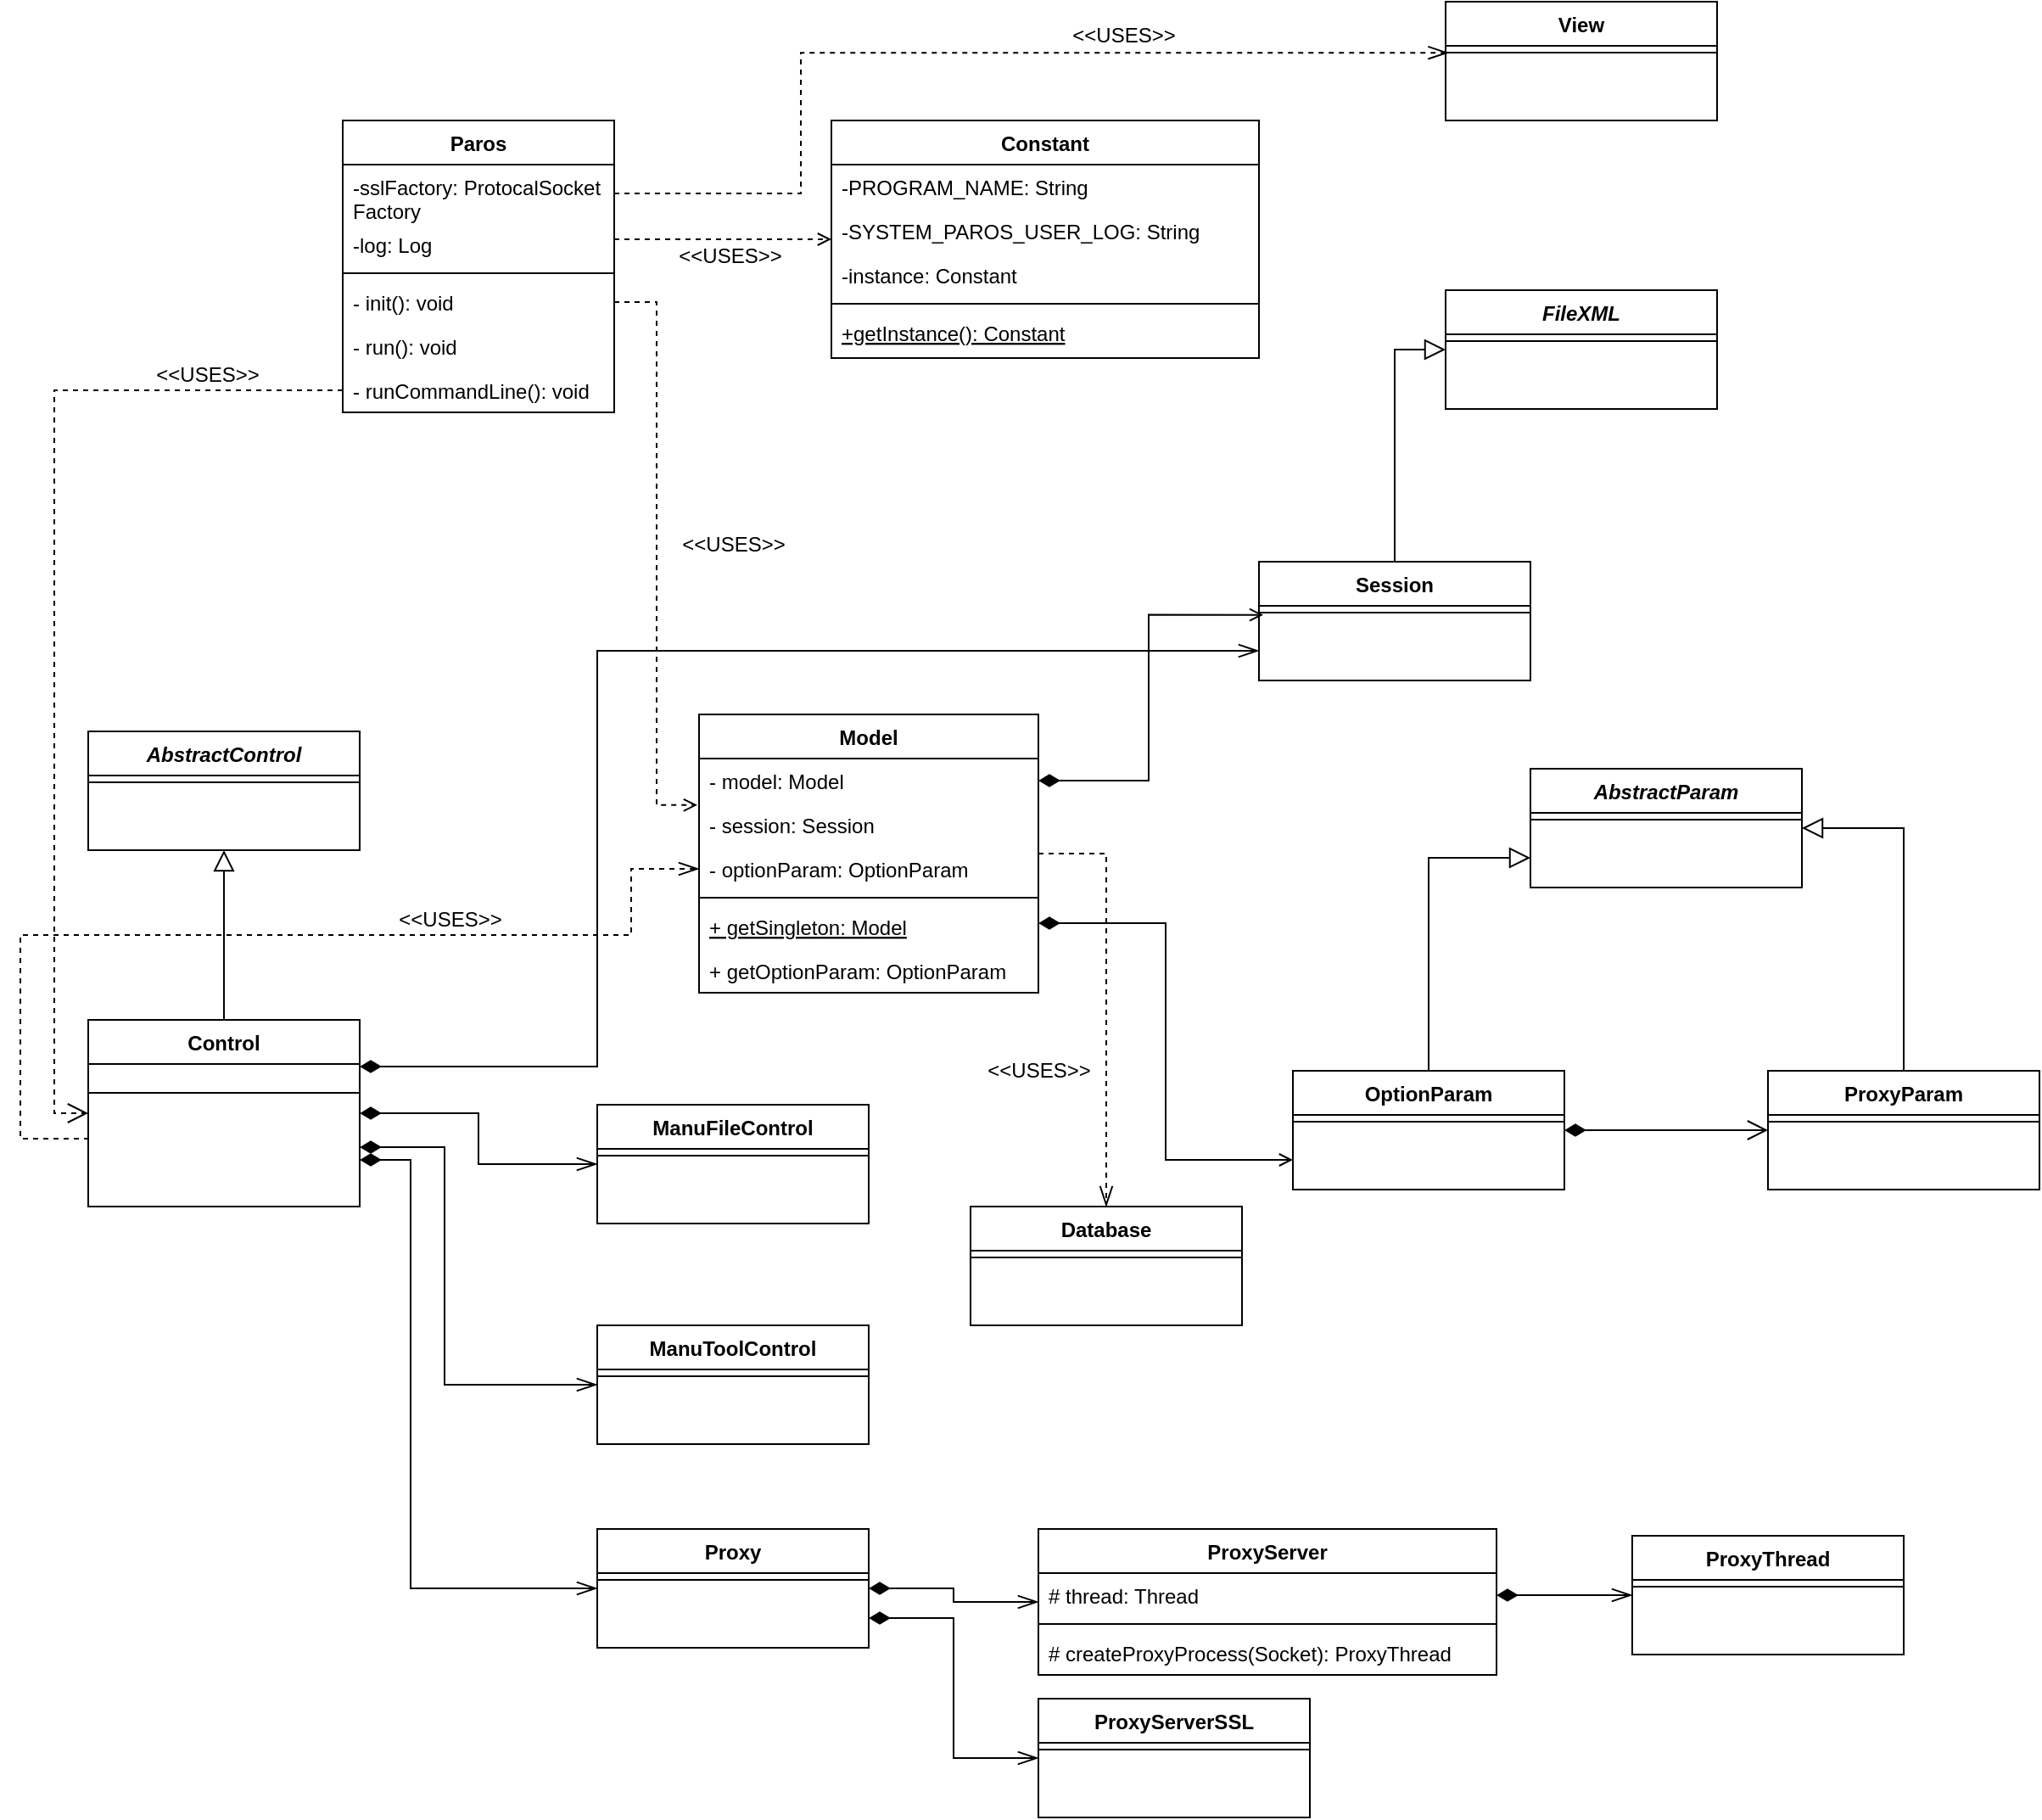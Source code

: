 <mxfile version="15.2.7" type="github">
  <diagram id="C5RBs43oDa-KdzZeNtuy" name="Page-1">
    <mxGraphModel dx="1673" dy="934" grid="1" gridSize="10" guides="1" tooltips="1" connect="1" arrows="1" fold="1" page="1" pageScale="1" pageWidth="827" pageHeight="1169" math="0" shadow="0">
      <root>
        <mxCell id="WIyWlLk6GJQsqaUBKTNV-0" />
        <mxCell id="WIyWlLk6GJQsqaUBKTNV-1" parent="WIyWlLk6GJQsqaUBKTNV-0" />
        <mxCell id="PljDbK5NJAlSUwiUS4Zr-77" style="edgeStyle=elbowEdgeStyle;rounded=0;orthogonalLoop=1;jettySize=auto;html=1;exitX=1;exitY=0.25;exitDx=0;exitDy=0;entryX=0.011;entryY=0.515;entryDx=0;entryDy=0;entryPerimeter=0;dashed=1;startArrow=none;startFill=0;endArrow=openThin;endFill=0;startSize=10;endSize=10;" edge="1" parent="WIyWlLk6GJQsqaUBKTNV-1" source="zkfFHV4jXpPFQw0GAbJ--0" target="PljDbK5NJAlSUwiUS4Zr-76">
          <mxGeometry relative="1" as="geometry">
            <Array as="points">
              <mxPoint x="490" y="130" />
            </Array>
          </mxGeometry>
        </mxCell>
        <mxCell id="zkfFHV4jXpPFQw0GAbJ--0" value="Paros" style="swimlane;fontStyle=1;align=center;verticalAlign=top;childLayout=stackLayout;horizontal=1;startSize=26;horizontalStack=0;resizeParent=1;resizeLast=0;collapsible=1;marginBottom=0;rounded=0;shadow=0;strokeWidth=1;" parent="WIyWlLk6GJQsqaUBKTNV-1" vertex="1">
          <mxGeometry x="220" y="120" width="160" height="172" as="geometry">
            <mxRectangle x="220" y="120" width="160" height="26" as="alternateBounds" />
          </mxGeometry>
        </mxCell>
        <mxCell id="PljDbK5NJAlSUwiUS4Zr-3" value="-sslFactory: ProtocalSocket&#xa;Factory" style="text;align=left;verticalAlign=top;spacingLeft=4;spacingRight=4;overflow=hidden;rotatable=0;points=[[0,0.5],[1,0.5]];portConstraint=eastwest;" vertex="1" parent="zkfFHV4jXpPFQw0GAbJ--0">
          <mxGeometry y="26" width="160" height="34" as="geometry" />
        </mxCell>
        <mxCell id="PljDbK5NJAlSUwiUS4Zr-2" value="-log: Log&#xa;" style="text;align=left;verticalAlign=top;spacingLeft=4;spacingRight=4;overflow=hidden;rotatable=0;points=[[0,0.5],[1,0.5]];portConstraint=eastwest;" vertex="1" parent="zkfFHV4jXpPFQw0GAbJ--0">
          <mxGeometry y="60" width="160" height="26" as="geometry" />
        </mxCell>
        <mxCell id="zkfFHV4jXpPFQw0GAbJ--4" value="" style="line;html=1;strokeWidth=1;align=left;verticalAlign=middle;spacingTop=-1;spacingLeft=3;spacingRight=3;rotatable=0;labelPosition=right;points=[];portConstraint=eastwest;" parent="zkfFHV4jXpPFQw0GAbJ--0" vertex="1">
          <mxGeometry y="86" width="160" height="8" as="geometry" />
        </mxCell>
        <mxCell id="PljDbK5NJAlSUwiUS4Zr-0" value="- init(): void" style="text;align=left;verticalAlign=top;spacingLeft=4;spacingRight=4;overflow=hidden;rotatable=0;points=[[0,0.5],[1,0.5]];portConstraint=eastwest;" vertex="1" parent="zkfFHV4jXpPFQw0GAbJ--0">
          <mxGeometry y="94" width="160" height="26" as="geometry" />
        </mxCell>
        <mxCell id="PljDbK5NJAlSUwiUS4Zr-1" value="- run(): void" style="text;align=left;verticalAlign=top;spacingLeft=4;spacingRight=4;overflow=hidden;rotatable=0;points=[[0,0.5],[1,0.5]];portConstraint=eastwest;" vertex="1" parent="zkfFHV4jXpPFQw0GAbJ--0">
          <mxGeometry y="120" width="160" height="26" as="geometry" />
        </mxCell>
        <mxCell id="PljDbK5NJAlSUwiUS4Zr-33" value="- runCommandLine(): void" style="text;align=left;verticalAlign=top;spacingLeft=4;spacingRight=4;overflow=hidden;rotatable=0;points=[[0,0.5],[1,0.5]];portConstraint=eastwest;" vertex="1" parent="zkfFHV4jXpPFQw0GAbJ--0">
          <mxGeometry y="146" width="160" height="26" as="geometry" />
        </mxCell>
        <mxCell id="PljDbK5NJAlSUwiUS4Zr-13" style="edgeStyle=orthogonalEdgeStyle;rounded=0;orthogonalLoop=1;jettySize=auto;html=1;exitX=1;exitY=0.75;exitDx=0;exitDy=0;entryX=0;entryY=0.75;entryDx=0;entryDy=0;startArrow=diamondThin;startFill=1;endArrow=open;endFill=0;startSize=10;" edge="1" parent="WIyWlLk6GJQsqaUBKTNV-1" source="zkfFHV4jXpPFQw0GAbJ--13" target="PljDbK5NJAlSUwiUS4Zr-10">
          <mxGeometry relative="1" as="geometry">
            <mxPoint x="780" y="719" as="targetPoint" />
          </mxGeometry>
        </mxCell>
        <mxCell id="PljDbK5NJAlSUwiUS4Zr-72" style="edgeStyle=elbowEdgeStyle;rounded=0;orthogonalLoop=1;jettySize=auto;html=1;exitX=1;exitY=0.5;exitDx=0;exitDy=0;startArrow=none;startFill=0;endArrow=openThin;endFill=0;startSize=10;endSize=10;dashed=1;" edge="1" parent="WIyWlLk6GJQsqaUBKTNV-1" source="zkfFHV4jXpPFQw0GAbJ--13">
          <mxGeometry relative="1" as="geometry">
            <mxPoint x="670" y="760" as="targetPoint" />
            <Array as="points">
              <mxPoint x="670" y="620" />
            </Array>
          </mxGeometry>
        </mxCell>
        <mxCell id="zkfFHV4jXpPFQw0GAbJ--13" value="Model" style="swimlane;fontStyle=1;align=center;verticalAlign=top;childLayout=stackLayout;horizontal=1;startSize=26;horizontalStack=0;resizeParent=1;resizeLast=0;collapsible=1;marginBottom=0;rounded=0;shadow=0;strokeWidth=1;" parent="WIyWlLk6GJQsqaUBKTNV-1" vertex="1">
          <mxGeometry x="430" y="470" width="200" height="164" as="geometry">
            <mxRectangle x="340" y="380" width="170" height="26" as="alternateBounds" />
          </mxGeometry>
        </mxCell>
        <mxCell id="zkfFHV4jXpPFQw0GAbJ--14" value="- model: Model " style="text;align=left;verticalAlign=top;spacingLeft=4;spacingRight=4;overflow=hidden;rotatable=0;points=[[0,0.5],[1,0.5]];portConstraint=eastwest;" parent="zkfFHV4jXpPFQw0GAbJ--13" vertex="1">
          <mxGeometry y="26" width="200" height="26" as="geometry" />
        </mxCell>
        <mxCell id="PljDbK5NJAlSUwiUS4Zr-15" value="- session: Session" style="text;align=left;verticalAlign=top;spacingLeft=4;spacingRight=4;overflow=hidden;rotatable=0;points=[[0,0.5],[1,0.5]];portConstraint=eastwest;" vertex="1" parent="zkfFHV4jXpPFQw0GAbJ--13">
          <mxGeometry y="52" width="200" height="26" as="geometry" />
        </mxCell>
        <mxCell id="PljDbK5NJAlSUwiUS4Zr-16" value="- optionParam: OptionParam" style="text;align=left;verticalAlign=top;spacingLeft=4;spacingRight=4;overflow=hidden;rotatable=0;points=[[0,0.5],[1,0.5]];portConstraint=eastwest;" vertex="1" parent="zkfFHV4jXpPFQw0GAbJ--13">
          <mxGeometry y="78" width="200" height="26" as="geometry" />
        </mxCell>
        <mxCell id="zkfFHV4jXpPFQw0GAbJ--15" value="" style="line;html=1;strokeWidth=1;align=left;verticalAlign=middle;spacingTop=-1;spacingLeft=3;spacingRight=3;rotatable=0;labelPosition=right;points=[];portConstraint=eastwest;" parent="zkfFHV4jXpPFQw0GAbJ--13" vertex="1">
          <mxGeometry y="104" width="200" height="8" as="geometry" />
        </mxCell>
        <mxCell id="PljDbK5NJAlSUwiUS4Zr-21" value="+ getSingleton: Model" style="text;align=left;verticalAlign=top;spacingLeft=4;spacingRight=4;overflow=hidden;rotatable=0;points=[[0,0.5],[1,0.5]];portConstraint=eastwest;fontStyle=4" vertex="1" parent="zkfFHV4jXpPFQw0GAbJ--13">
          <mxGeometry y="112" width="200" height="26" as="geometry" />
        </mxCell>
        <mxCell id="PljDbK5NJAlSUwiUS4Zr-22" value="+ getOptionParam: OptionParam" style="text;align=left;verticalAlign=top;spacingLeft=4;spacingRight=4;overflow=hidden;rotatable=0;points=[[0,0.5],[1,0.5]];portConstraint=eastwest;fontStyle=0" vertex="1" parent="zkfFHV4jXpPFQw0GAbJ--13">
          <mxGeometry y="138" width="200" height="26" as="geometry" />
        </mxCell>
        <mxCell id="zkfFHV4jXpPFQw0GAbJ--17" value="Constant" style="swimlane;fontStyle=1;align=center;verticalAlign=top;childLayout=stackLayout;horizontal=1;startSize=26;horizontalStack=0;resizeParent=1;resizeLast=0;collapsible=1;marginBottom=0;rounded=0;shadow=0;strokeWidth=1;" parent="WIyWlLk6GJQsqaUBKTNV-1" vertex="1">
          <mxGeometry x="508" y="120" width="252" height="140" as="geometry">
            <mxRectangle x="550" y="140" width="160" height="26" as="alternateBounds" />
          </mxGeometry>
        </mxCell>
        <mxCell id="zkfFHV4jXpPFQw0GAbJ--18" value="-PROGRAM_NAME: String " style="text;align=left;verticalAlign=top;spacingLeft=4;spacingRight=4;overflow=hidden;rotatable=0;points=[[0,0.5],[1,0.5]];portConstraint=eastwest;" parent="zkfFHV4jXpPFQw0GAbJ--17" vertex="1">
          <mxGeometry y="26" width="252" height="26" as="geometry" />
        </mxCell>
        <mxCell id="zkfFHV4jXpPFQw0GAbJ--19" value="-SYSTEM_PAROS_USER_LOG: String" style="text;align=left;verticalAlign=top;spacingLeft=4;spacingRight=4;overflow=hidden;rotatable=0;points=[[0,0.5],[1,0.5]];portConstraint=eastwest;rounded=0;shadow=0;html=0;" parent="zkfFHV4jXpPFQw0GAbJ--17" vertex="1">
          <mxGeometry y="52" width="252" height="26" as="geometry" />
        </mxCell>
        <mxCell id="zkfFHV4jXpPFQw0GAbJ--20" value="-instance: Constant" style="text;align=left;verticalAlign=top;spacingLeft=4;spacingRight=4;overflow=hidden;rotatable=0;points=[[0,0.5],[1,0.5]];portConstraint=eastwest;rounded=0;shadow=0;html=0;" parent="zkfFHV4jXpPFQw0GAbJ--17" vertex="1">
          <mxGeometry y="78" width="252" height="26" as="geometry" />
        </mxCell>
        <mxCell id="zkfFHV4jXpPFQw0GAbJ--23" value="" style="line;html=1;strokeWidth=1;align=left;verticalAlign=middle;spacingTop=-1;spacingLeft=3;spacingRight=3;rotatable=0;labelPosition=right;points=[];portConstraint=eastwest;" parent="zkfFHV4jXpPFQw0GAbJ--17" vertex="1">
          <mxGeometry y="104" width="252" height="8" as="geometry" />
        </mxCell>
        <mxCell id="zkfFHV4jXpPFQw0GAbJ--25" value="+getInstance(): Constant" style="text;align=left;verticalAlign=top;spacingLeft=4;spacingRight=4;overflow=hidden;rotatable=0;points=[[0,0.5],[1,0.5]];portConstraint=eastwest;fontStyle=4" parent="zkfFHV4jXpPFQw0GAbJ--17" vertex="1">
          <mxGeometry y="112" width="252" height="26" as="geometry" />
        </mxCell>
        <mxCell id="zkfFHV4jXpPFQw0GAbJ--26" value="" style="endArrow=open;shadow=0;strokeWidth=1;rounded=0;endFill=1;edgeStyle=elbowEdgeStyle;elbow=vertical;dashed=1;" parent="WIyWlLk6GJQsqaUBKTNV-1" source="zkfFHV4jXpPFQw0GAbJ--0" target="zkfFHV4jXpPFQw0GAbJ--17" edge="1">
          <mxGeometry x="0.5" y="41" relative="1" as="geometry">
            <mxPoint x="380" y="192" as="sourcePoint" />
            <mxPoint x="540" y="192" as="targetPoint" />
            <mxPoint x="-40" y="32" as="offset" />
          </mxGeometry>
        </mxCell>
        <mxCell id="zkfFHV4jXpPFQw0GAbJ--29" value="&amp;lt;&amp;lt;USES&amp;gt;&amp;gt;" style="text;html=1;resizable=0;points=[];;align=center;verticalAlign=middle;labelBackgroundColor=none;rounded=0;shadow=0;strokeWidth=1;fontSize=12;" parent="zkfFHV4jXpPFQw0GAbJ--26" vertex="1" connectable="0">
          <mxGeometry x="0.5" y="49" relative="1" as="geometry">
            <mxPoint x="204" y="-71" as="offset" />
          </mxGeometry>
        </mxCell>
        <mxCell id="PljDbK5NJAlSUwiUS4Zr-4" style="edgeStyle=orthogonalEdgeStyle;rounded=0;orthogonalLoop=1;jettySize=auto;html=1;entryX=-0.005;entryY=1.055;entryDx=0;entryDy=0;entryPerimeter=0;dashed=1;endArrow=open;endFill=0;" edge="1" parent="WIyWlLk6GJQsqaUBKTNV-1" source="PljDbK5NJAlSUwiUS4Zr-0" target="zkfFHV4jXpPFQw0GAbJ--14">
          <mxGeometry relative="1" as="geometry" />
        </mxCell>
        <mxCell id="PljDbK5NJAlSUwiUS4Zr-27" style="edgeStyle=orthogonalEdgeStyle;rounded=0;orthogonalLoop=1;jettySize=auto;html=1;entryX=0;entryY=0.5;entryDx=0;entryDy=0;startArrow=none;startFill=0;endArrow=block;endFill=0;endSize=10;" edge="1" parent="WIyWlLk6GJQsqaUBKTNV-1" source="PljDbK5NJAlSUwiUS4Zr-5" target="PljDbK5NJAlSUwiUS4Zr-17">
          <mxGeometry relative="1" as="geometry" />
        </mxCell>
        <mxCell id="PljDbK5NJAlSUwiUS4Zr-5" value="Session" style="swimlane;fontStyle=1;align=center;verticalAlign=top;childLayout=stackLayout;horizontal=1;startSize=26;horizontalStack=0;resizeParent=1;resizeLast=0;collapsible=1;marginBottom=0;rounded=0;shadow=0;strokeWidth=1;" vertex="1" parent="WIyWlLk6GJQsqaUBKTNV-1">
          <mxGeometry x="760" y="380" width="160" height="70" as="geometry">
            <mxRectangle x="340" y="380" width="170" height="26" as="alternateBounds" />
          </mxGeometry>
        </mxCell>
        <mxCell id="PljDbK5NJAlSUwiUS4Zr-7" value="" style="line;html=1;strokeWidth=1;align=left;verticalAlign=middle;spacingTop=-1;spacingLeft=3;spacingRight=3;rotatable=0;labelPosition=right;points=[];portConstraint=eastwest;" vertex="1" parent="PljDbK5NJAlSUwiUS4Zr-5">
          <mxGeometry y="26" width="160" height="8" as="geometry" />
        </mxCell>
        <mxCell id="PljDbK5NJAlSUwiUS4Zr-8" value="&amp;lt;&amp;lt;USES&amp;gt;&amp;gt;" style="text;html=1;resizable=0;points=[];;align=center;verticalAlign=middle;labelBackgroundColor=none;rounded=0;shadow=0;strokeWidth=1;fontSize=12;" vertex="1" connectable="0" parent="WIyWlLk6GJQsqaUBKTNV-1">
          <mxGeometry x="140.0" y="270.0" as="geometry" />
        </mxCell>
        <mxCell id="PljDbK5NJAlSUwiUS4Zr-9" style="edgeStyle=orthogonalEdgeStyle;rounded=0;orthogonalLoop=1;jettySize=auto;html=1;exitX=1;exitY=0.5;exitDx=0;exitDy=0;entryX=0.016;entryY=0.667;entryDx=0;entryDy=0;endArrow=open;endFill=0;startArrow=diamondThin;startFill=1;entryPerimeter=0;startSize=10;" edge="1" parent="WIyWlLk6GJQsqaUBKTNV-1" source="zkfFHV4jXpPFQw0GAbJ--14" target="PljDbK5NJAlSUwiUS4Zr-7">
          <mxGeometry relative="1" as="geometry">
            <mxPoint x="760" y="419" as="targetPoint" />
          </mxGeometry>
        </mxCell>
        <mxCell id="PljDbK5NJAlSUwiUS4Zr-28" style="edgeStyle=orthogonalEdgeStyle;rounded=0;orthogonalLoop=1;jettySize=auto;html=1;entryX=0;entryY=0.75;entryDx=0;entryDy=0;startArrow=none;startFill=0;endArrow=block;endFill=0;endSize=10;" edge="1" parent="WIyWlLk6GJQsqaUBKTNV-1" source="PljDbK5NJAlSUwiUS4Zr-10" target="PljDbK5NJAlSUwiUS4Zr-23">
          <mxGeometry relative="1" as="geometry" />
        </mxCell>
        <mxCell id="PljDbK5NJAlSUwiUS4Zr-31" style="edgeStyle=orthogonalEdgeStyle;rounded=0;orthogonalLoop=1;jettySize=auto;html=1;entryX=0;entryY=0.5;entryDx=0;entryDy=0;startArrow=diamondThin;startFill=1;endArrow=open;endFill=0;endSize=10;startSize=10;" edge="1" parent="WIyWlLk6GJQsqaUBKTNV-1" source="PljDbK5NJAlSUwiUS4Zr-10" target="PljDbK5NJAlSUwiUS4Zr-29">
          <mxGeometry relative="1" as="geometry" />
        </mxCell>
        <mxCell id="PljDbK5NJAlSUwiUS4Zr-10" value="OptionParam" style="swimlane;fontStyle=1;align=center;verticalAlign=top;childLayout=stackLayout;horizontal=1;startSize=26;horizontalStack=0;resizeParent=1;resizeLast=0;collapsible=1;marginBottom=0;rounded=0;shadow=0;strokeWidth=1;" vertex="1" parent="WIyWlLk6GJQsqaUBKTNV-1">
          <mxGeometry x="780" y="680" width="160" height="70" as="geometry">
            <mxRectangle x="340" y="380" width="170" height="26" as="alternateBounds" />
          </mxGeometry>
        </mxCell>
        <mxCell id="PljDbK5NJAlSUwiUS4Zr-12" value="" style="line;html=1;strokeWidth=1;align=left;verticalAlign=middle;spacingTop=-1;spacingLeft=3;spacingRight=3;rotatable=0;labelPosition=right;points=[];portConstraint=eastwest;" vertex="1" parent="PljDbK5NJAlSUwiUS4Zr-10">
          <mxGeometry y="26" width="160" height="8" as="geometry" />
        </mxCell>
        <mxCell id="PljDbK5NJAlSUwiUS4Zr-17" value="FileXML" style="swimlane;fontStyle=3;align=center;verticalAlign=top;childLayout=stackLayout;horizontal=1;startSize=26;horizontalStack=0;resizeParent=1;resizeLast=0;collapsible=1;marginBottom=0;rounded=0;shadow=0;strokeWidth=1;" vertex="1" parent="WIyWlLk6GJQsqaUBKTNV-1">
          <mxGeometry x="870" y="220" width="160" height="70" as="geometry">
            <mxRectangle x="340" y="380" width="170" height="26" as="alternateBounds" />
          </mxGeometry>
        </mxCell>
        <mxCell id="PljDbK5NJAlSUwiUS4Zr-19" value="" style="line;html=1;strokeWidth=1;align=left;verticalAlign=middle;spacingTop=-1;spacingLeft=3;spacingRight=3;rotatable=0;labelPosition=right;points=[];portConstraint=eastwest;" vertex="1" parent="PljDbK5NJAlSUwiUS4Zr-17">
          <mxGeometry y="26" width="160" height="8" as="geometry" />
        </mxCell>
        <mxCell id="PljDbK5NJAlSUwiUS4Zr-23" value="AbstractParam" style="swimlane;fontStyle=3;align=center;verticalAlign=top;childLayout=stackLayout;horizontal=1;startSize=26;horizontalStack=0;resizeParent=1;resizeLast=0;collapsible=1;marginBottom=0;rounded=0;shadow=0;strokeWidth=1;" vertex="1" parent="WIyWlLk6GJQsqaUBKTNV-1">
          <mxGeometry x="920" y="502" width="160" height="70" as="geometry">
            <mxRectangle x="340" y="380" width="170" height="26" as="alternateBounds" />
          </mxGeometry>
        </mxCell>
        <mxCell id="PljDbK5NJAlSUwiUS4Zr-25" value="" style="line;html=1;strokeWidth=1;align=left;verticalAlign=middle;spacingTop=-1;spacingLeft=3;spacingRight=3;rotatable=0;labelPosition=right;points=[];portConstraint=eastwest;" vertex="1" parent="PljDbK5NJAlSUwiUS4Zr-23">
          <mxGeometry y="26" width="160" height="8" as="geometry" />
        </mxCell>
        <mxCell id="PljDbK5NJAlSUwiUS4Zr-32" style="edgeStyle=orthogonalEdgeStyle;rounded=0;orthogonalLoop=1;jettySize=auto;html=1;entryX=1;entryY=0.5;entryDx=0;entryDy=0;startArrow=none;startFill=0;endArrow=block;endFill=0;endSize=10;" edge="1" parent="WIyWlLk6GJQsqaUBKTNV-1" source="PljDbK5NJAlSUwiUS4Zr-29" target="PljDbK5NJAlSUwiUS4Zr-23">
          <mxGeometry relative="1" as="geometry" />
        </mxCell>
        <mxCell id="PljDbK5NJAlSUwiUS4Zr-29" value="ProxyParam" style="swimlane;fontStyle=1;align=center;verticalAlign=top;childLayout=stackLayout;horizontal=1;startSize=26;horizontalStack=0;resizeParent=1;resizeLast=0;collapsible=1;marginBottom=0;rounded=0;shadow=0;strokeWidth=1;" vertex="1" parent="WIyWlLk6GJQsqaUBKTNV-1">
          <mxGeometry x="1060" y="680" width="160" height="70" as="geometry">
            <mxRectangle x="340" y="380" width="170" height="26" as="alternateBounds" />
          </mxGeometry>
        </mxCell>
        <mxCell id="PljDbK5NJAlSUwiUS4Zr-30" value="" style="line;html=1;strokeWidth=1;align=left;verticalAlign=middle;spacingTop=-1;spacingLeft=3;spacingRight=3;rotatable=0;labelPosition=right;points=[];portConstraint=eastwest;" vertex="1" parent="PljDbK5NJAlSUwiUS4Zr-29">
          <mxGeometry y="26" width="160" height="8" as="geometry" />
        </mxCell>
        <mxCell id="PljDbK5NJAlSUwiUS4Zr-41" style="edgeStyle=orthogonalEdgeStyle;rounded=0;orthogonalLoop=1;jettySize=auto;html=1;entryX=0.5;entryY=1;entryDx=0;entryDy=0;startArrow=none;startFill=0;endArrow=block;endFill=0;startSize=10;endSize=10;" edge="1" parent="WIyWlLk6GJQsqaUBKTNV-1" source="PljDbK5NJAlSUwiUS4Zr-34" target="PljDbK5NJAlSUwiUS4Zr-39">
          <mxGeometry relative="1" as="geometry" />
        </mxCell>
        <mxCell id="PljDbK5NJAlSUwiUS4Zr-44" style="edgeStyle=orthogonalEdgeStyle;rounded=0;orthogonalLoop=1;jettySize=auto;html=1;exitX=1;exitY=0.5;exitDx=0;exitDy=0;entryX=0;entryY=0.5;entryDx=0;entryDy=0;startArrow=diamondThin;startFill=1;endArrow=openThin;endFill=0;startSize=10;endSize=10;" edge="1" parent="WIyWlLk6GJQsqaUBKTNV-1" source="PljDbK5NJAlSUwiUS4Zr-34" target="PljDbK5NJAlSUwiUS4Zr-42">
          <mxGeometry relative="1" as="geometry" />
        </mxCell>
        <mxCell id="PljDbK5NJAlSUwiUS4Zr-47" style="edgeStyle=orthogonalEdgeStyle;rounded=0;orthogonalLoop=1;jettySize=auto;html=1;entryX=0;entryY=0.5;entryDx=0;entryDy=0;startArrow=diamondThin;startFill=1;endArrow=openThin;endFill=0;startSize=10;endSize=10;" edge="1" parent="WIyWlLk6GJQsqaUBKTNV-1" target="PljDbK5NJAlSUwiUS4Zr-45">
          <mxGeometry relative="1" as="geometry">
            <mxPoint x="230" y="725" as="sourcePoint" />
            <Array as="points">
              <mxPoint x="280" y="725" />
              <mxPoint x="280" y="865" />
            </Array>
          </mxGeometry>
        </mxCell>
        <mxCell id="PljDbK5NJAlSUwiUS4Zr-48" style="rounded=0;orthogonalLoop=1;jettySize=auto;html=1;exitX=1;exitY=0.25;exitDx=0;exitDy=0;entryX=0;entryY=0.75;entryDx=0;entryDy=0;startArrow=diamondThin;startFill=1;endArrow=openThin;endFill=0;startSize=10;endSize=10;edgeStyle=elbowEdgeStyle;" edge="1" parent="WIyWlLk6GJQsqaUBKTNV-1" source="PljDbK5NJAlSUwiUS4Zr-34" target="PljDbK5NJAlSUwiUS4Zr-5">
          <mxGeometry relative="1" as="geometry">
            <Array as="points">
              <mxPoint x="370" y="650" />
            </Array>
          </mxGeometry>
        </mxCell>
        <mxCell id="PljDbK5NJAlSUwiUS4Zr-49" style="edgeStyle=orthogonalEdgeStyle;rounded=0;orthogonalLoop=1;jettySize=auto;html=1;exitX=0;exitY=0.75;exitDx=0;exitDy=0;entryX=0;entryY=0.5;entryDx=0;entryDy=0;startArrow=none;startFill=0;endArrow=openThin;endFill=0;startSize=10;endSize=10;dashed=1;" edge="1" parent="WIyWlLk6GJQsqaUBKTNV-1" source="PljDbK5NJAlSUwiUS4Zr-34" target="PljDbK5NJAlSUwiUS4Zr-16">
          <mxGeometry relative="1" as="geometry">
            <Array as="points">
              <mxPoint x="70" y="720" />
              <mxPoint x="30" y="720" />
              <mxPoint x="30" y="600" />
              <mxPoint x="390" y="600" />
              <mxPoint x="390" y="561" />
            </Array>
          </mxGeometry>
        </mxCell>
        <mxCell id="PljDbK5NJAlSUwiUS4Zr-55" style="edgeStyle=elbowEdgeStyle;rounded=0;orthogonalLoop=1;jettySize=auto;html=1;exitX=1;exitY=0.75;exitDx=0;exitDy=0;entryX=0;entryY=0.5;entryDx=0;entryDy=0;startArrow=diamondThin;startFill=1;endArrow=openThin;endFill=0;startSize=10;endSize=10;" edge="1" parent="WIyWlLk6GJQsqaUBKTNV-1" source="PljDbK5NJAlSUwiUS4Zr-34" target="PljDbK5NJAlSUwiUS4Zr-51">
          <mxGeometry relative="1" as="geometry">
            <Array as="points">
              <mxPoint x="260" y="900" />
            </Array>
          </mxGeometry>
        </mxCell>
        <mxCell id="PljDbK5NJAlSUwiUS4Zr-34" value="Control" style="swimlane;fontStyle=1;align=center;verticalAlign=top;childLayout=stackLayout;horizontal=1;startSize=26;horizontalStack=0;resizeParent=1;resizeLast=0;collapsible=1;marginBottom=0;rounded=0;shadow=0;strokeWidth=1;" vertex="1" parent="WIyWlLk6GJQsqaUBKTNV-1">
          <mxGeometry x="70" y="650" width="160" height="110" as="geometry">
            <mxRectangle x="340" y="380" width="170" height="26" as="alternateBounds" />
          </mxGeometry>
        </mxCell>
        <mxCell id="PljDbK5NJAlSUwiUS4Zr-35" value="" style="line;html=1;strokeWidth=1;align=left;verticalAlign=middle;spacingTop=-1;spacingLeft=3;spacingRight=3;rotatable=0;labelPosition=right;points=[];portConstraint=eastwest;" vertex="1" parent="PljDbK5NJAlSUwiUS4Zr-34">
          <mxGeometry y="26" width="160" height="34" as="geometry" />
        </mxCell>
        <mxCell id="PljDbK5NJAlSUwiUS4Zr-36" style="edgeStyle=orthogonalEdgeStyle;rounded=0;orthogonalLoop=1;jettySize=auto;html=1;exitX=0;exitY=0.5;exitDx=0;exitDy=0;entryX=0;entryY=0.5;entryDx=0;entryDy=0;startArrow=none;startFill=0;endArrow=open;endFill=0;startSize=10;endSize=10;dashed=1;" edge="1" parent="WIyWlLk6GJQsqaUBKTNV-1" source="PljDbK5NJAlSUwiUS4Zr-33" target="PljDbK5NJAlSUwiUS4Zr-34">
          <mxGeometry relative="1" as="geometry" />
        </mxCell>
        <mxCell id="PljDbK5NJAlSUwiUS4Zr-37" value="&amp;lt;&amp;lt;USES&amp;gt;&amp;gt;" style="text;html=1;resizable=0;points=[];;align=center;verticalAlign=middle;labelBackgroundColor=none;rounded=0;shadow=0;strokeWidth=1;fontSize=12;" vertex="1" connectable="0" parent="WIyWlLk6GJQsqaUBKTNV-1">
          <mxGeometry x="450.0" y="370.0" as="geometry" />
        </mxCell>
        <mxCell id="PljDbK5NJAlSUwiUS4Zr-39" value="AbstractControl" style="swimlane;fontStyle=3;align=center;verticalAlign=top;childLayout=stackLayout;horizontal=1;startSize=26;horizontalStack=0;resizeParent=1;resizeLast=0;collapsible=1;marginBottom=0;rounded=0;shadow=0;strokeWidth=1;" vertex="1" parent="WIyWlLk6GJQsqaUBKTNV-1">
          <mxGeometry x="70" y="480" width="160" height="70" as="geometry">
            <mxRectangle x="340" y="380" width="170" height="26" as="alternateBounds" />
          </mxGeometry>
        </mxCell>
        <mxCell id="PljDbK5NJAlSUwiUS4Zr-40" value="" style="line;html=1;strokeWidth=1;align=left;verticalAlign=middle;spacingTop=-1;spacingLeft=3;spacingRight=3;rotatable=0;labelPosition=right;points=[];portConstraint=eastwest;" vertex="1" parent="PljDbK5NJAlSUwiUS4Zr-39">
          <mxGeometry y="26" width="160" height="8" as="geometry" />
        </mxCell>
        <mxCell id="PljDbK5NJAlSUwiUS4Zr-42" value="ManuFileControl&#xa;" style="swimlane;fontStyle=1;align=center;verticalAlign=top;childLayout=stackLayout;horizontal=1;startSize=26;horizontalStack=0;resizeParent=1;resizeLast=0;collapsible=1;marginBottom=0;rounded=0;shadow=0;strokeWidth=1;" vertex="1" parent="WIyWlLk6GJQsqaUBKTNV-1">
          <mxGeometry x="370" y="700" width="160" height="70" as="geometry">
            <mxRectangle x="340" y="380" width="170" height="26" as="alternateBounds" />
          </mxGeometry>
        </mxCell>
        <mxCell id="PljDbK5NJAlSUwiUS4Zr-43" value="" style="line;html=1;strokeWidth=1;align=left;verticalAlign=middle;spacingTop=-1;spacingLeft=3;spacingRight=3;rotatable=0;labelPosition=right;points=[];portConstraint=eastwest;" vertex="1" parent="PljDbK5NJAlSUwiUS4Zr-42">
          <mxGeometry y="26" width="160" height="8" as="geometry" />
        </mxCell>
        <mxCell id="PljDbK5NJAlSUwiUS4Zr-45" value="ManuToolControl&#xa;" style="swimlane;fontStyle=1;align=center;verticalAlign=top;childLayout=stackLayout;horizontal=1;startSize=26;horizontalStack=0;resizeParent=1;resizeLast=0;collapsible=1;marginBottom=0;rounded=0;shadow=0;strokeWidth=1;" vertex="1" parent="WIyWlLk6GJQsqaUBKTNV-1">
          <mxGeometry x="370" y="830" width="160" height="70" as="geometry">
            <mxRectangle x="340" y="380" width="170" height="26" as="alternateBounds" />
          </mxGeometry>
        </mxCell>
        <mxCell id="PljDbK5NJAlSUwiUS4Zr-46" value="" style="line;html=1;strokeWidth=1;align=left;verticalAlign=middle;spacingTop=-1;spacingLeft=3;spacingRight=3;rotatable=0;labelPosition=right;points=[];portConstraint=eastwest;" vertex="1" parent="PljDbK5NJAlSUwiUS4Zr-45">
          <mxGeometry y="26" width="160" height="8" as="geometry" />
        </mxCell>
        <mxCell id="PljDbK5NJAlSUwiUS4Zr-50" value="&amp;lt;&amp;lt;USES&amp;gt;&amp;gt;" style="text;html=1;resizable=0;points=[];;align=center;verticalAlign=middle;labelBackgroundColor=none;rounded=0;shadow=0;strokeWidth=1;fontSize=12;" vertex="1" connectable="0" parent="WIyWlLk6GJQsqaUBKTNV-1">
          <mxGeometry x="460.0" y="380.0" as="geometry">
            <mxPoint x="-177" y="211" as="offset" />
          </mxGeometry>
        </mxCell>
        <mxCell id="PljDbK5NJAlSUwiUS4Zr-58" style="edgeStyle=elbowEdgeStyle;rounded=0;orthogonalLoop=1;jettySize=auto;html=1;exitX=1;exitY=0.5;exitDx=0;exitDy=0;entryX=0;entryY=0.5;entryDx=0;entryDy=0;startArrow=diamondThin;startFill=1;endArrow=openThin;endFill=0;startSize=10;endSize=10;" edge="1" parent="WIyWlLk6GJQsqaUBKTNV-1" source="PljDbK5NJAlSUwiUS4Zr-51" target="PljDbK5NJAlSUwiUS4Zr-56">
          <mxGeometry relative="1" as="geometry" />
        </mxCell>
        <mxCell id="PljDbK5NJAlSUwiUS4Zr-61" style="edgeStyle=elbowEdgeStyle;rounded=0;orthogonalLoop=1;jettySize=auto;html=1;exitX=1;exitY=0.75;exitDx=0;exitDy=0;entryX=0;entryY=0.5;entryDx=0;entryDy=0;startArrow=diamondThin;startFill=1;endArrow=openThin;endFill=0;startSize=10;endSize=10;" edge="1" parent="WIyWlLk6GJQsqaUBKTNV-1" source="PljDbK5NJAlSUwiUS4Zr-51" target="PljDbK5NJAlSUwiUS4Zr-59">
          <mxGeometry relative="1" as="geometry" />
        </mxCell>
        <mxCell id="PljDbK5NJAlSUwiUS4Zr-51" value="Proxy" style="swimlane;fontStyle=1;align=center;verticalAlign=top;childLayout=stackLayout;horizontal=1;startSize=26;horizontalStack=0;resizeParent=1;resizeLast=0;collapsible=1;marginBottom=0;rounded=0;shadow=0;strokeWidth=1;" vertex="1" parent="WIyWlLk6GJQsqaUBKTNV-1">
          <mxGeometry x="370" y="950" width="160" height="70" as="geometry">
            <mxRectangle x="340" y="380" width="170" height="26" as="alternateBounds" />
          </mxGeometry>
        </mxCell>
        <mxCell id="PljDbK5NJAlSUwiUS4Zr-52" value="" style="line;html=1;strokeWidth=1;align=left;verticalAlign=middle;spacingTop=-1;spacingLeft=3;spacingRight=3;rotatable=0;labelPosition=right;points=[];portConstraint=eastwest;" vertex="1" parent="PljDbK5NJAlSUwiUS4Zr-51">
          <mxGeometry y="26" width="160" height="8" as="geometry" />
        </mxCell>
        <mxCell id="PljDbK5NJAlSUwiUS4Zr-56" value="ProxyServer" style="swimlane;fontStyle=1;align=center;verticalAlign=top;childLayout=stackLayout;horizontal=1;startSize=26;horizontalStack=0;resizeParent=1;resizeLast=0;collapsible=1;marginBottom=0;rounded=0;shadow=0;strokeWidth=1;" vertex="1" parent="WIyWlLk6GJQsqaUBKTNV-1">
          <mxGeometry x="630" y="950" width="270" height="86" as="geometry">
            <mxRectangle x="340" y="380" width="170" height="26" as="alternateBounds" />
          </mxGeometry>
        </mxCell>
        <mxCell id="PljDbK5NJAlSUwiUS4Zr-62" value="# thread: Thread" style="text;align=left;verticalAlign=top;spacingLeft=4;spacingRight=4;overflow=hidden;rotatable=0;points=[[0,0.5],[1,0.5]];portConstraint=eastwest;fontStyle=0" vertex="1" parent="PljDbK5NJAlSUwiUS4Zr-56">
          <mxGeometry y="26" width="270" height="26" as="geometry" />
        </mxCell>
        <mxCell id="PljDbK5NJAlSUwiUS4Zr-57" value="" style="line;html=1;strokeWidth=1;align=left;verticalAlign=middle;spacingTop=-1;spacingLeft=3;spacingRight=3;rotatable=0;labelPosition=right;points=[];portConstraint=eastwest;" vertex="1" parent="PljDbK5NJAlSUwiUS4Zr-56">
          <mxGeometry y="52" width="270" height="8" as="geometry" />
        </mxCell>
        <mxCell id="PljDbK5NJAlSUwiUS4Zr-64" value="# createProxyProcess(Socket): ProxyThread" style="text;align=left;verticalAlign=top;spacingLeft=4;spacingRight=4;overflow=hidden;rotatable=0;points=[[0,0.5],[1,0.5]];portConstraint=eastwest;fontStyle=0" vertex="1" parent="PljDbK5NJAlSUwiUS4Zr-56">
          <mxGeometry y="60" width="270" height="26" as="geometry" />
        </mxCell>
        <mxCell id="PljDbK5NJAlSUwiUS4Zr-59" value="ProxyServerSSL" style="swimlane;fontStyle=1;align=center;verticalAlign=top;childLayout=stackLayout;horizontal=1;startSize=26;horizontalStack=0;resizeParent=1;resizeLast=0;collapsible=1;marginBottom=0;rounded=0;shadow=0;strokeWidth=1;" vertex="1" parent="WIyWlLk6GJQsqaUBKTNV-1">
          <mxGeometry x="630" y="1050" width="160" height="70" as="geometry">
            <mxRectangle x="340" y="380" width="170" height="26" as="alternateBounds" />
          </mxGeometry>
        </mxCell>
        <mxCell id="PljDbK5NJAlSUwiUS4Zr-60" value="" style="line;html=1;strokeWidth=1;align=left;verticalAlign=middle;spacingTop=-1;spacingLeft=3;spacingRight=3;rotatable=0;labelPosition=right;points=[];portConstraint=eastwest;" vertex="1" parent="PljDbK5NJAlSUwiUS4Zr-59">
          <mxGeometry y="26" width="160" height="8" as="geometry" />
        </mxCell>
        <mxCell id="PljDbK5NJAlSUwiUS4Zr-65" value="ProxyThread" style="swimlane;fontStyle=1;align=center;verticalAlign=top;childLayout=stackLayout;horizontal=1;startSize=26;horizontalStack=0;resizeParent=1;resizeLast=0;collapsible=1;marginBottom=0;rounded=0;shadow=0;strokeWidth=1;" vertex="1" parent="WIyWlLk6GJQsqaUBKTNV-1">
          <mxGeometry x="980" y="954" width="160" height="70" as="geometry">
            <mxRectangle x="340" y="380" width="170" height="26" as="alternateBounds" />
          </mxGeometry>
        </mxCell>
        <mxCell id="PljDbK5NJAlSUwiUS4Zr-66" value="" style="line;html=1;strokeWidth=1;align=left;verticalAlign=middle;spacingTop=-1;spacingLeft=3;spacingRight=3;rotatable=0;labelPosition=right;points=[];portConstraint=eastwest;" vertex="1" parent="PljDbK5NJAlSUwiUS4Zr-65">
          <mxGeometry y="26" width="160" height="8" as="geometry" />
        </mxCell>
        <mxCell id="PljDbK5NJAlSUwiUS4Zr-67" style="edgeStyle=elbowEdgeStyle;rounded=0;orthogonalLoop=1;jettySize=auto;html=1;exitX=1;exitY=0.5;exitDx=0;exitDy=0;entryX=0;entryY=0.5;entryDx=0;entryDy=0;startArrow=diamondThin;startFill=1;endArrow=openThin;endFill=0;startSize=10;endSize=10;" edge="1" parent="WIyWlLk6GJQsqaUBKTNV-1" source="PljDbK5NJAlSUwiUS4Zr-62" target="PljDbK5NJAlSUwiUS4Zr-65">
          <mxGeometry relative="1" as="geometry" />
        </mxCell>
        <mxCell id="PljDbK5NJAlSUwiUS4Zr-68" value="Database" style="swimlane;fontStyle=1;align=center;verticalAlign=top;childLayout=stackLayout;horizontal=1;startSize=26;horizontalStack=0;resizeParent=1;resizeLast=0;collapsible=1;marginBottom=0;rounded=0;shadow=0;strokeWidth=1;" vertex="1" parent="WIyWlLk6GJQsqaUBKTNV-1">
          <mxGeometry x="590" y="760" width="160" height="70" as="geometry">
            <mxRectangle x="340" y="380" width="170" height="26" as="alternateBounds" />
          </mxGeometry>
        </mxCell>
        <mxCell id="PljDbK5NJAlSUwiUS4Zr-69" value="" style="line;html=1;strokeWidth=1;align=left;verticalAlign=middle;spacingTop=-1;spacingLeft=3;spacingRight=3;rotatable=0;labelPosition=right;points=[];portConstraint=eastwest;" vertex="1" parent="PljDbK5NJAlSUwiUS4Zr-68">
          <mxGeometry y="26" width="160" height="8" as="geometry" />
        </mxCell>
        <mxCell id="PljDbK5NJAlSUwiUS4Zr-74" value="&amp;lt;&amp;lt;USES&amp;gt;&amp;gt;" style="text;html=1;resizable=0;points=[];;align=center;verticalAlign=middle;labelBackgroundColor=none;rounded=0;shadow=0;strokeWidth=1;fontSize=12;" vertex="1" connectable="0" parent="WIyWlLk6GJQsqaUBKTNV-1">
          <mxGeometry x="970.0" y="260.0" as="geometry">
            <mxPoint x="-340" y="420" as="offset" />
          </mxGeometry>
        </mxCell>
        <mxCell id="PljDbK5NJAlSUwiUS4Zr-75" value="View" style="swimlane;fontStyle=1;align=center;verticalAlign=top;childLayout=stackLayout;horizontal=1;startSize=26;horizontalStack=0;resizeParent=1;resizeLast=0;collapsible=1;marginBottom=0;rounded=0;shadow=0;strokeWidth=1;" vertex="1" parent="WIyWlLk6GJQsqaUBKTNV-1">
          <mxGeometry x="870" y="50" width="160" height="70" as="geometry">
            <mxRectangle x="340" y="380" width="170" height="26" as="alternateBounds" />
          </mxGeometry>
        </mxCell>
        <mxCell id="PljDbK5NJAlSUwiUS4Zr-76" value="" style="line;html=1;strokeWidth=1;align=left;verticalAlign=middle;spacingTop=-1;spacingLeft=3;spacingRight=3;rotatable=0;labelPosition=right;points=[];portConstraint=eastwest;" vertex="1" parent="PljDbK5NJAlSUwiUS4Zr-75">
          <mxGeometry y="26" width="160" height="8" as="geometry" />
        </mxCell>
        <mxCell id="PljDbK5NJAlSUwiUS4Zr-78" value="&amp;lt;&amp;lt;USES&amp;gt;&amp;gt;" style="text;html=1;resizable=0;points=[];;align=center;verticalAlign=middle;labelBackgroundColor=none;rounded=0;shadow=0;strokeWidth=1;fontSize=12;" vertex="1" connectable="0" parent="WIyWlLk6GJQsqaUBKTNV-1">
          <mxGeometry x="447.862" y="200.001" as="geometry" />
        </mxCell>
      </root>
    </mxGraphModel>
  </diagram>
</mxfile>
